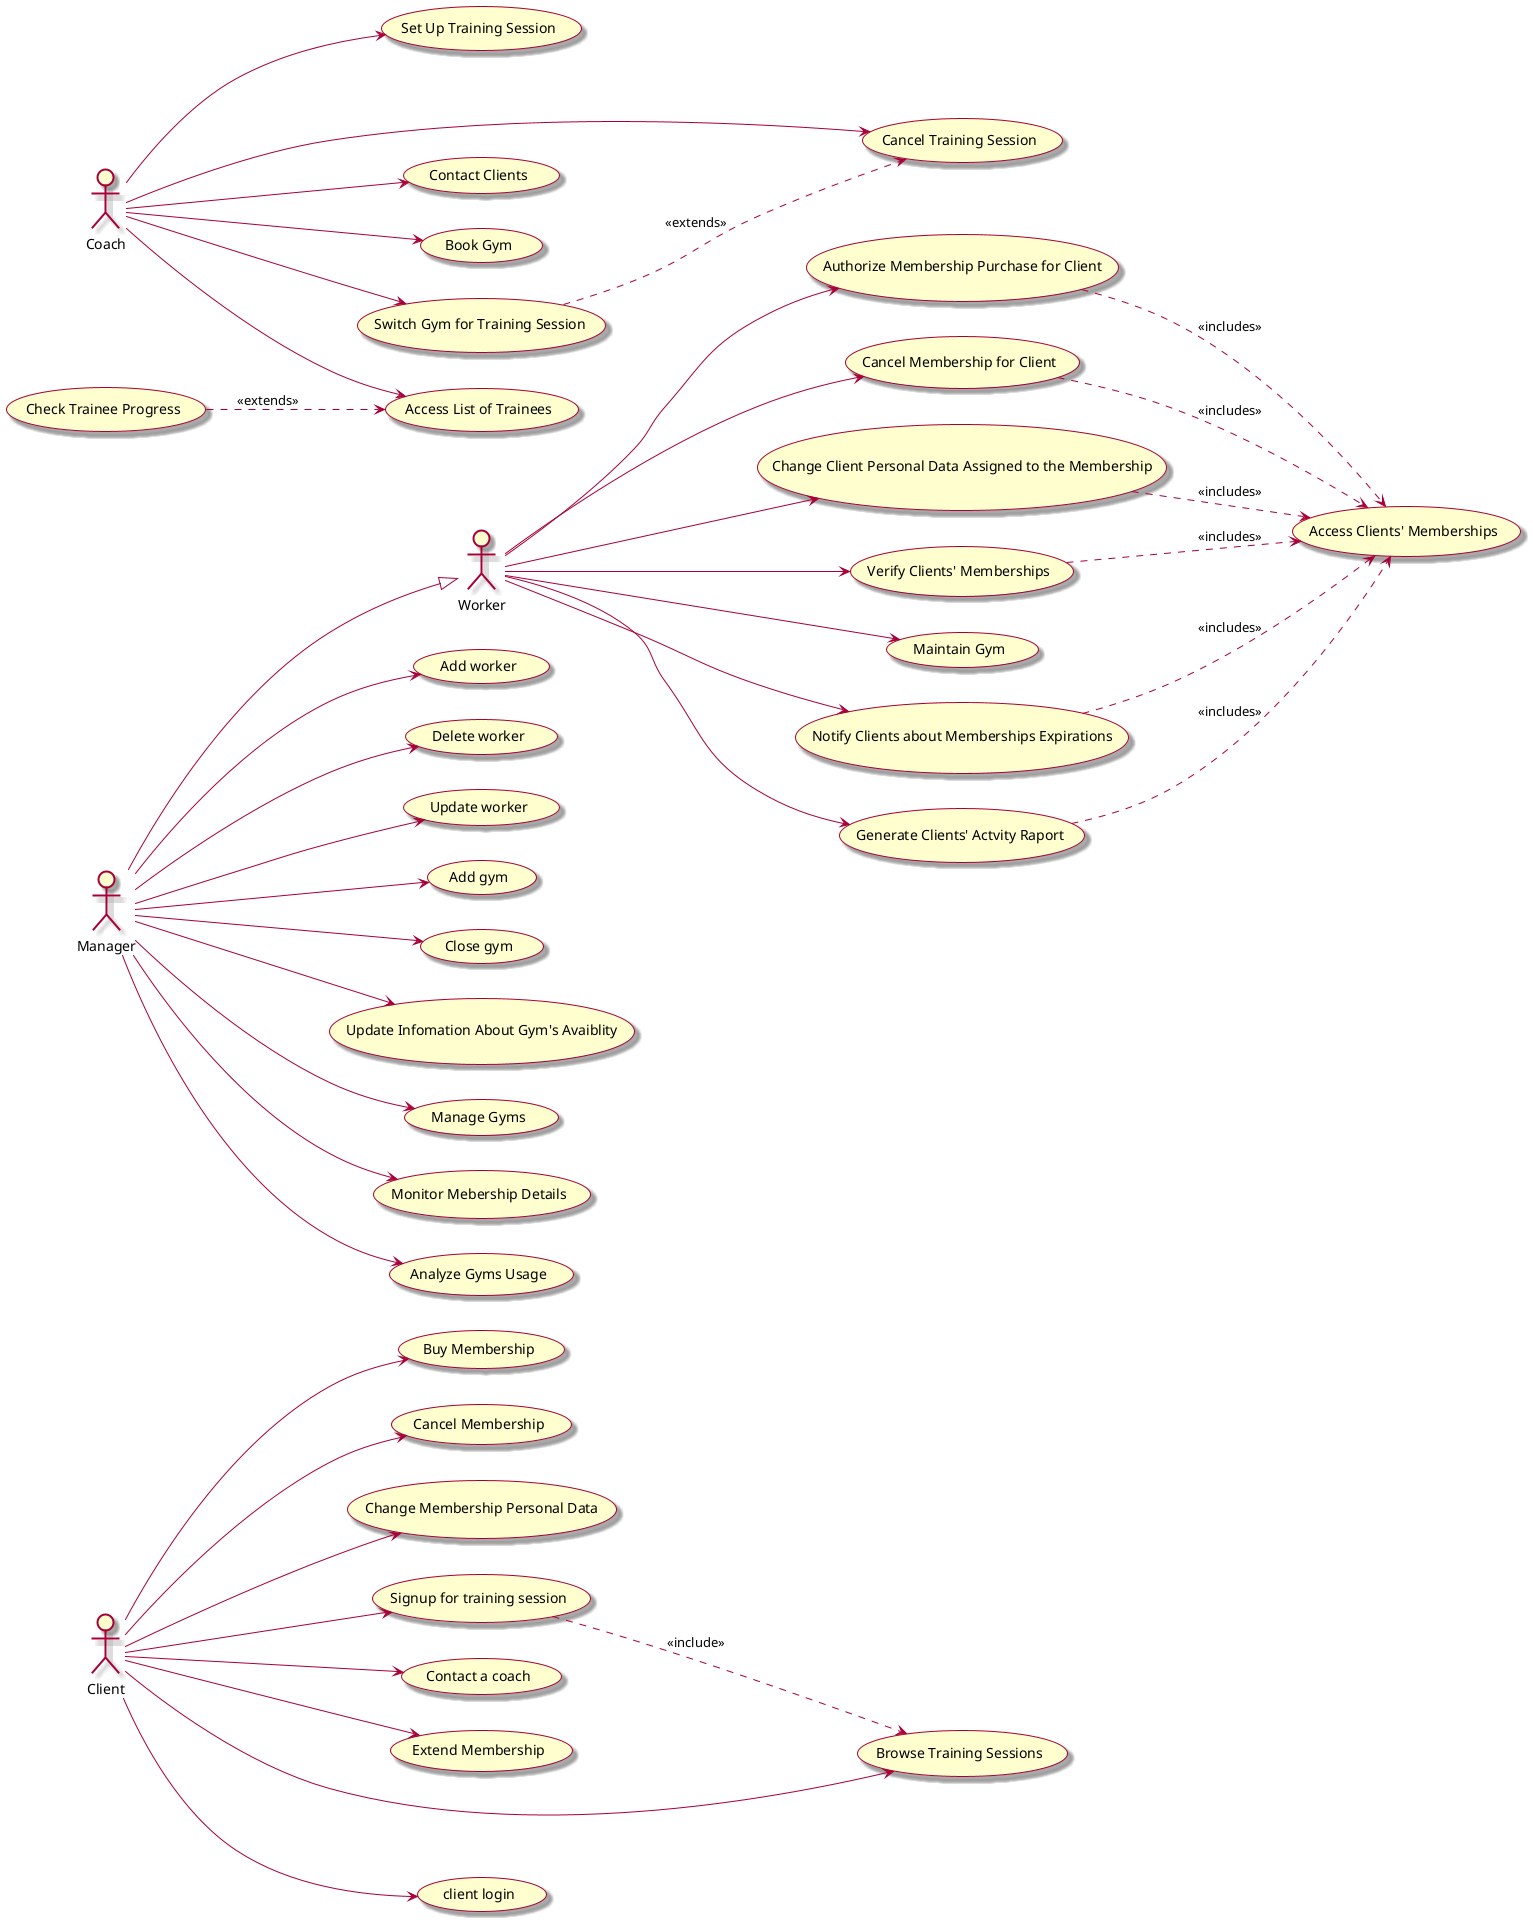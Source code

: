 
@startuml diagram

left to right direction
skin rose

actor Client as client
actor Manager as manager
actor Coach as coach
actor Worker as worker


'client
usecase "Buy Membership" as buyMembership
usecase "Cancel Membership" as cancelMembership
usecase "Change Membership Personal Data" as changePersonalData
usecase "Signup for training session" as signupTraining
usecase "Contact a coach" as contactCoach
usecase "Extend Membership" as ExtendSubcription
usecase "Browse Training Sessions" as BrowseTrainingSessions 
usecase "client login" as ClientLogin 

client --> BrowseTrainingSessions
client --> buyMembership
client --> cancelMembership
client --> changePersonalData
client --> ExtendSubcription
client --> ClientLogin

client -->  signupTraining
client --> contactCoach
signupTraining -.> BrowseTrainingSessions : <<include>>

'coach

usecase "Set Up Training Session" as setUpSession
usecase "Cancel Training Session" as cancelSession
usecase "Contact Clients" as contactClients
usecase "Book Gym" as BookGym
usecase "Switch Gym for Training Session" as SwitchGym
usecase "Access List of Trainees" as AccessTrainessList
usecase "Check Trainee Progress" as CheckTrainneProgress

coach --> setUpSession
coach --> cancelSession
coach --> BookGym
coach --> SwitchGym
coach --> AccessTrainessList
coach --> contactClients
CheckTrainneProgress -.> AccessTrainessList : <<extends>>

SwitchGym -.> cancelSession : <<extends>>

'worker
usecase "Access Clients' Memberships" as accessMembershipList
usecase "Authorize Membership Purchase for Client" as authorizePurchase
usecase "Cancel Membership for Client" as cancelClientMembership
usecase "Change Client Personal Data Assigned to the Membership" as changeClientData
usecase "Verify Clients' Memberships" as verifyMemberships
usecase "Maintain Gym" as maintainGym
usecase "Notify Clients about Memberships Expirations" as notifyClientsMebershipExpiration
usecase "Generate Clients' Actvity Raport" as generateClientActivityRaport  

worker --> maintainGym
worker --> authorizePurchase 
worker --> cancelClientMembership 
worker --> changeClientData 
worker --> verifyMemberships 
worker --> notifyClientsMebershipExpiration
worker --> generateClientActivityRaport

generateClientActivityRaport -.> accessMembershipList : <<includes>>
notifyClientsMebershipExpiration -.> accessMembershipList : <<includes>>
authorizePurchase -.> accessMembershipList : <<includes>>
cancelClientMembership -.> accessMembershipList : <<includes>>
changeClientData -.> accessMembershipList : <<includes>>
verifyMemberships -.> accessMembershipList : <<includes>>


'manager
manager --|> worker 

usecase "Add worker" as addWorker
usecase "Delete worker" as deleteWorker
usecase "Update worker" as updateWorker

usecase "Add gym" as addGym
usecase "Close gym" as closeGym
usecase "Update Infomation About Gym's Avaiblity" as updateGymAvabilityInformation

usecase "Manage Gyms" as manageGyms

usecase "Monitor Mebership Details" as monitorMembershipDetails
usecase "Analyze Gyms Usage" as analyzeGymsUsage


manager --> addGym
manager --> closeGym

manager --> addWorker
manager --> deleteWorker
manager --> updateWorker

manager --> manageGyms
manager --> analyzeGymsUsage
manager --> monitorMembershipDetails
manager --> updateGymAvabilityInformation

@enduml


